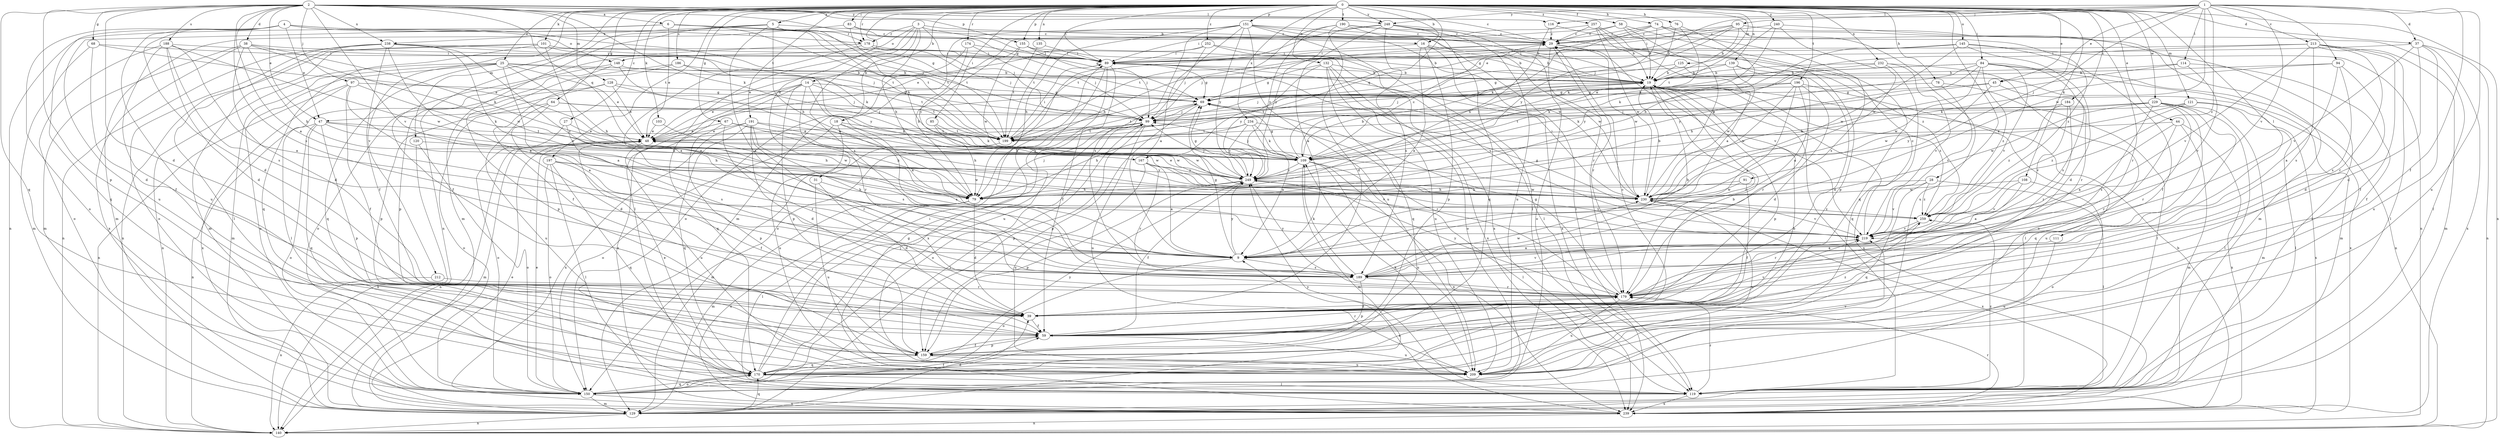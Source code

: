 strict digraph  {
0;
1;
2;
3;
4;
5;
6;
9;
14;
16;
18;
19;
25;
27;
28;
29;
31;
37;
38;
39;
44;
45;
47;
48;
58;
59;
64;
67;
68;
69;
74;
76;
78;
79;
83;
84;
85;
89;
91;
94;
95;
97;
99;
101;
103;
108;
109;
111;
114;
116;
119;
120;
121;
125;
128;
129;
132;
135;
139;
140;
145;
148;
150;
151;
155;
159;
167;
170;
174;
178;
179;
184;
186;
188;
189;
190;
191;
196;
197;
199;
209;
212;
213;
219;
229;
230;
232;
234;
238;
239;
240;
248;
249;
252;
257;
259;
0 -> 5  [label=a];
0 -> 14  [label=b];
0 -> 16  [label=b];
0 -> 25  [label=c];
0 -> 27  [label=c];
0 -> 28  [label=c];
0 -> 31  [label=d];
0 -> 37  [label=d];
0 -> 44  [label=e];
0 -> 45  [label=e];
0 -> 58  [label=f];
0 -> 64  [label=g];
0 -> 67  [label=g];
0 -> 74  [label=h];
0 -> 76  [label=h];
0 -> 78  [label=h];
0 -> 83  [label=i];
0 -> 84  [label=i];
0 -> 85  [label=i];
0 -> 89  [label=i];
0 -> 101  [label=k];
0 -> 103  [label=k];
0 -> 108  [label=k];
0 -> 111  [label=l];
0 -> 120  [label=m];
0 -> 121  [label=m];
0 -> 125  [label=m];
0 -> 132  [label=n];
0 -> 135  [label=n];
0 -> 139  [label=n];
0 -> 140  [label=n];
0 -> 145  [label=o];
0 -> 151  [label=p];
0 -> 155  [label=p];
0 -> 167  [label=q];
0 -> 174  [label=r];
0 -> 178  [label=r];
0 -> 184  [label=s];
0 -> 186  [label=s];
0 -> 190  [label=t];
0 -> 191  [label=t];
0 -> 196  [label=t];
0 -> 197  [label=t];
0 -> 212  [label=v];
0 -> 229  [label=w];
0 -> 232  [label=x];
0 -> 234  [label=x];
0 -> 240  [label=y];
0 -> 248  [label=y];
0 -> 252  [label=z];
0 -> 257  [label=z];
1 -> 37  [label=d];
1 -> 45  [label=e];
1 -> 47  [label=e];
1 -> 59  [label=f];
1 -> 91  [label=j];
1 -> 94  [label=j];
1 -> 95  [label=j];
1 -> 114  [label=l];
1 -> 116  [label=l];
1 -> 209  [label=u];
1 -> 213  [label=v];
1 -> 219  [label=v];
1 -> 230  [label=w];
1 -> 248  [label=y];
1 -> 259  [label=z];
2 -> 6  [label=a];
2 -> 9  [label=a];
2 -> 29  [label=c];
2 -> 38  [label=d];
2 -> 39  [label=d];
2 -> 47  [label=e];
2 -> 68  [label=g];
2 -> 69  [label=g];
2 -> 97  [label=j];
2 -> 109  [label=k];
2 -> 116  [label=l];
2 -> 128  [label=m];
2 -> 155  [label=p];
2 -> 159  [label=p];
2 -> 167  [label=q];
2 -> 170  [label=q];
2 -> 188  [label=s];
2 -> 189  [label=s];
2 -> 219  [label=v];
2 -> 238  [label=x];
2 -> 248  [label=y];
3 -> 16  [label=b];
3 -> 18  [label=b];
3 -> 69  [label=g];
3 -> 79  [label=h];
3 -> 99  [label=j];
3 -> 119  [label=l];
3 -> 148  [label=o];
3 -> 178  [label=r];
3 -> 189  [label=s];
4 -> 29  [label=c];
4 -> 39  [label=d];
4 -> 47  [label=e];
4 -> 148  [label=o];
4 -> 150  [label=o];
4 -> 170  [label=q];
4 -> 178  [label=r];
4 -> 199  [label=t];
4 -> 209  [label=u];
5 -> 29  [label=c];
5 -> 79  [label=h];
5 -> 109  [label=k];
5 -> 129  [label=m];
5 -> 140  [label=n];
5 -> 189  [label=s];
5 -> 199  [label=t];
5 -> 238  [label=x];
6 -> 48  [label=e];
6 -> 69  [label=g];
6 -> 99  [label=j];
6 -> 140  [label=n];
6 -> 178  [label=r];
6 -> 199  [label=t];
6 -> 209  [label=u];
9 -> 69  [label=g];
9 -> 150  [label=o];
9 -> 189  [label=s];
9 -> 249  [label=y];
14 -> 9  [label=a];
14 -> 48  [label=e];
14 -> 69  [label=g];
14 -> 159  [label=p];
14 -> 170  [label=q];
14 -> 179  [label=r];
14 -> 199  [label=t];
14 -> 239  [label=x];
16 -> 9  [label=a];
16 -> 19  [label=b];
16 -> 89  [label=i];
16 -> 159  [label=p];
16 -> 230  [label=w];
16 -> 239  [label=x];
18 -> 150  [label=o];
18 -> 189  [label=s];
18 -> 199  [label=t];
18 -> 209  [label=u];
18 -> 230  [label=w];
19 -> 69  [label=g];
19 -> 99  [label=j];
19 -> 119  [label=l];
19 -> 159  [label=p];
19 -> 179  [label=r];
19 -> 199  [label=t];
19 -> 239  [label=x];
19 -> 259  [label=z];
25 -> 9  [label=a];
25 -> 19  [label=b];
25 -> 48  [label=e];
25 -> 79  [label=h];
25 -> 129  [label=m];
25 -> 140  [label=n];
25 -> 150  [label=o];
25 -> 170  [label=q];
25 -> 199  [label=t];
27 -> 48  [label=e];
27 -> 150  [label=o];
27 -> 189  [label=s];
28 -> 79  [label=h];
28 -> 119  [label=l];
28 -> 170  [label=q];
28 -> 219  [label=v];
28 -> 259  [label=z];
29 -> 89  [label=i];
29 -> 99  [label=j];
29 -> 150  [label=o];
29 -> 179  [label=r];
29 -> 219  [label=v];
29 -> 230  [label=w];
31 -> 39  [label=d];
31 -> 79  [label=h];
31 -> 209  [label=u];
37 -> 39  [label=d];
37 -> 89  [label=i];
37 -> 140  [label=n];
37 -> 209  [label=u];
37 -> 219  [label=v];
37 -> 239  [label=x];
38 -> 39  [label=d];
38 -> 79  [label=h];
38 -> 89  [label=i];
38 -> 109  [label=k];
38 -> 129  [label=m];
38 -> 230  [label=w];
38 -> 239  [label=x];
39 -> 19  [label=b];
39 -> 59  [label=f];
39 -> 219  [label=v];
44 -> 9  [label=a];
44 -> 48  [label=e];
44 -> 129  [label=m];
44 -> 179  [label=r];
44 -> 239  [label=x];
45 -> 69  [label=g];
45 -> 109  [label=k];
45 -> 230  [label=w];
45 -> 239  [label=x];
47 -> 79  [label=h];
47 -> 140  [label=n];
47 -> 150  [label=o];
47 -> 159  [label=p];
47 -> 170  [label=q];
47 -> 199  [label=t];
47 -> 230  [label=w];
48 -> 109  [label=k];
48 -> 129  [label=m];
48 -> 140  [label=n];
48 -> 209  [label=u];
58 -> 19  [label=b];
58 -> 29  [label=c];
58 -> 89  [label=i];
58 -> 170  [label=q];
58 -> 230  [label=w];
59 -> 29  [label=c];
59 -> 159  [label=p];
59 -> 179  [label=r];
59 -> 209  [label=u];
59 -> 259  [label=z];
64 -> 39  [label=d];
64 -> 99  [label=j];
64 -> 109  [label=k];
64 -> 150  [label=o];
64 -> 209  [label=u];
67 -> 48  [label=e];
67 -> 79  [label=h];
67 -> 159  [label=p];
67 -> 179  [label=r];
67 -> 230  [label=w];
68 -> 39  [label=d];
68 -> 48  [label=e];
68 -> 89  [label=i];
68 -> 129  [label=m];
69 -> 99  [label=j];
69 -> 159  [label=p];
69 -> 199  [label=t];
74 -> 29  [label=c];
74 -> 109  [label=k];
74 -> 129  [label=m];
74 -> 189  [label=s];
74 -> 199  [label=t];
74 -> 209  [label=u];
74 -> 249  [label=y];
76 -> 19  [label=b];
76 -> 29  [label=c];
76 -> 79  [label=h];
76 -> 109  [label=k];
78 -> 69  [label=g];
78 -> 119  [label=l];
78 -> 219  [label=v];
79 -> 39  [label=d];
79 -> 99  [label=j];
79 -> 119  [label=l];
79 -> 129  [label=m];
79 -> 239  [label=x];
83 -> 19  [label=b];
83 -> 29  [label=c];
83 -> 129  [label=m];
83 -> 199  [label=t];
84 -> 19  [label=b];
84 -> 79  [label=h];
84 -> 109  [label=k];
84 -> 129  [label=m];
84 -> 140  [label=n];
84 -> 189  [label=s];
84 -> 219  [label=v];
84 -> 230  [label=w];
84 -> 249  [label=y];
84 -> 259  [label=z];
85 -> 79  [label=h];
85 -> 109  [label=k];
85 -> 199  [label=t];
89 -> 19  [label=b];
89 -> 59  [label=f];
89 -> 69  [label=g];
89 -> 150  [label=o];
89 -> 209  [label=u];
89 -> 219  [label=v];
89 -> 239  [label=x];
91 -> 59  [label=f];
91 -> 79  [label=h];
91 -> 230  [label=w];
94 -> 9  [label=a];
94 -> 19  [label=b];
94 -> 39  [label=d];
94 -> 109  [label=k];
94 -> 189  [label=s];
95 -> 19  [label=b];
95 -> 29  [label=c];
95 -> 69  [label=g];
95 -> 89  [label=i];
95 -> 99  [label=j];
95 -> 119  [label=l];
95 -> 259  [label=z];
97 -> 9  [label=a];
97 -> 59  [label=f];
97 -> 69  [label=g];
97 -> 109  [label=k];
97 -> 140  [label=n];
97 -> 239  [label=x];
99 -> 48  [label=e];
99 -> 150  [label=o];
99 -> 159  [label=p];
99 -> 199  [label=t];
99 -> 209  [label=u];
101 -> 9  [label=a];
101 -> 89  [label=i];
101 -> 109  [label=k];
101 -> 129  [label=m];
101 -> 140  [label=n];
101 -> 170  [label=q];
103 -> 48  [label=e];
103 -> 79  [label=h];
108 -> 9  [label=a];
108 -> 150  [label=o];
108 -> 219  [label=v];
108 -> 230  [label=w];
109 -> 19  [label=b];
109 -> 29  [label=c];
109 -> 69  [label=g];
109 -> 99  [label=j];
109 -> 119  [label=l];
109 -> 129  [label=m];
109 -> 209  [label=u];
109 -> 239  [label=x];
109 -> 249  [label=y];
111 -> 9  [label=a];
111 -> 209  [label=u];
114 -> 19  [label=b];
114 -> 59  [label=f];
114 -> 79  [label=h];
114 -> 219  [label=v];
116 -> 29  [label=c];
116 -> 79  [label=h];
116 -> 140  [label=n];
119 -> 179  [label=r];
119 -> 239  [label=x];
119 -> 249  [label=y];
119 -> 259  [label=z];
120 -> 109  [label=k];
120 -> 140  [label=n];
120 -> 150  [label=o];
121 -> 99  [label=j];
121 -> 119  [label=l];
121 -> 239  [label=x];
121 -> 249  [label=y];
121 -> 259  [label=z];
125 -> 19  [label=b];
125 -> 69  [label=g];
125 -> 179  [label=r];
128 -> 48  [label=e];
128 -> 69  [label=g];
128 -> 99  [label=j];
128 -> 119  [label=l];
128 -> 159  [label=p];
129 -> 39  [label=d];
129 -> 48  [label=e];
129 -> 99  [label=j];
129 -> 140  [label=n];
129 -> 170  [label=q];
132 -> 19  [label=b];
132 -> 69  [label=g];
132 -> 150  [label=o];
132 -> 170  [label=q];
132 -> 209  [label=u];
132 -> 239  [label=x];
132 -> 249  [label=y];
135 -> 89  [label=i];
135 -> 199  [label=t];
139 -> 9  [label=a];
139 -> 19  [label=b];
139 -> 39  [label=d];
139 -> 199  [label=t];
139 -> 230  [label=w];
145 -> 39  [label=d];
145 -> 59  [label=f];
145 -> 89  [label=i];
145 -> 109  [label=k];
145 -> 119  [label=l];
145 -> 230  [label=w];
148 -> 19  [label=b];
148 -> 150  [label=o];
148 -> 159  [label=p];
148 -> 230  [label=w];
150 -> 48  [label=e];
150 -> 59  [label=f];
150 -> 129  [label=m];
150 -> 170  [label=q];
150 -> 239  [label=x];
151 -> 9  [label=a];
151 -> 19  [label=b];
151 -> 29  [label=c];
151 -> 79  [label=h];
151 -> 119  [label=l];
151 -> 129  [label=m];
151 -> 189  [label=s];
151 -> 199  [label=t];
151 -> 209  [label=u];
151 -> 230  [label=w];
151 -> 249  [label=y];
155 -> 19  [label=b];
155 -> 79  [label=h];
155 -> 89  [label=i];
155 -> 99  [label=j];
155 -> 230  [label=w];
159 -> 59  [label=f];
159 -> 170  [label=q];
159 -> 209  [label=u];
167 -> 9  [label=a];
167 -> 179  [label=r];
167 -> 209  [label=u];
167 -> 219  [label=v];
167 -> 249  [label=y];
170 -> 19  [label=b];
170 -> 48  [label=e];
170 -> 69  [label=g];
170 -> 89  [label=i];
170 -> 99  [label=j];
170 -> 119  [label=l];
170 -> 150  [label=o];
170 -> 249  [label=y];
174 -> 89  [label=i];
174 -> 99  [label=j];
174 -> 150  [label=o];
174 -> 249  [label=y];
178 -> 9  [label=a];
178 -> 19  [label=b];
178 -> 59  [label=f];
178 -> 89  [label=i];
178 -> 99  [label=j];
179 -> 39  [label=d];
179 -> 69  [label=g];
179 -> 209  [label=u];
179 -> 249  [label=y];
184 -> 99  [label=j];
184 -> 179  [label=r];
184 -> 219  [label=v];
184 -> 259  [label=z];
186 -> 19  [label=b];
186 -> 59  [label=f];
186 -> 159  [label=p];
186 -> 249  [label=y];
188 -> 9  [label=a];
188 -> 39  [label=d];
188 -> 59  [label=f];
188 -> 89  [label=i];
188 -> 150  [label=o];
188 -> 189  [label=s];
188 -> 230  [label=w];
189 -> 19  [label=b];
189 -> 109  [label=k];
189 -> 159  [label=p];
189 -> 179  [label=r];
189 -> 219  [label=v];
189 -> 230  [label=w];
189 -> 249  [label=y];
190 -> 29  [label=c];
190 -> 39  [label=d];
190 -> 79  [label=h];
190 -> 119  [label=l];
190 -> 249  [label=y];
190 -> 259  [label=z];
191 -> 39  [label=d];
191 -> 48  [label=e];
191 -> 170  [label=q];
191 -> 179  [label=r];
191 -> 189  [label=s];
191 -> 230  [label=w];
191 -> 239  [label=x];
191 -> 249  [label=y];
196 -> 9  [label=a];
196 -> 39  [label=d];
196 -> 69  [label=g];
196 -> 99  [label=j];
196 -> 119  [label=l];
196 -> 179  [label=r];
196 -> 230  [label=w];
197 -> 59  [label=f];
197 -> 119  [label=l];
197 -> 150  [label=o];
197 -> 170  [label=q];
197 -> 230  [label=w];
197 -> 249  [label=y];
199 -> 89  [label=i];
199 -> 129  [label=m];
209 -> 109  [label=k];
209 -> 219  [label=v];
209 -> 230  [label=w];
212 -> 140  [label=n];
212 -> 179  [label=r];
213 -> 48  [label=e];
213 -> 59  [label=f];
213 -> 89  [label=i];
213 -> 119  [label=l];
213 -> 129  [label=m];
213 -> 179  [label=r];
213 -> 189  [label=s];
213 -> 219  [label=v];
219 -> 9  [label=a];
219 -> 29  [label=c];
229 -> 99  [label=j];
229 -> 119  [label=l];
229 -> 129  [label=m];
229 -> 170  [label=q];
229 -> 179  [label=r];
229 -> 189  [label=s];
229 -> 199  [label=t];
229 -> 209  [label=u];
229 -> 230  [label=w];
230 -> 19  [label=b];
230 -> 89  [label=i];
230 -> 219  [label=v];
230 -> 239  [label=x];
230 -> 259  [label=z];
232 -> 19  [label=b];
232 -> 150  [label=o];
232 -> 170  [label=q];
232 -> 219  [label=v];
232 -> 249  [label=y];
234 -> 9  [label=a];
234 -> 79  [label=h];
234 -> 109  [label=k];
234 -> 179  [label=r];
234 -> 199  [label=t];
234 -> 249  [label=y];
238 -> 9  [label=a];
238 -> 59  [label=f];
238 -> 89  [label=i];
238 -> 99  [label=j];
238 -> 119  [label=l];
238 -> 140  [label=n];
238 -> 150  [label=o];
238 -> 219  [label=v];
238 -> 259  [label=z];
239 -> 9  [label=a];
239 -> 19  [label=b];
239 -> 140  [label=n];
239 -> 179  [label=r];
240 -> 29  [label=c];
240 -> 109  [label=k];
240 -> 179  [label=r];
240 -> 199  [label=t];
240 -> 230  [label=w];
248 -> 9  [label=a];
248 -> 29  [label=c];
248 -> 170  [label=q];
248 -> 179  [label=r];
248 -> 189  [label=s];
248 -> 199  [label=t];
248 -> 209  [label=u];
248 -> 249  [label=y];
249 -> 48  [label=e];
249 -> 59  [label=f];
249 -> 69  [label=g];
249 -> 79  [label=h];
249 -> 99  [label=j];
249 -> 159  [label=p];
249 -> 219  [label=v];
249 -> 230  [label=w];
252 -> 48  [label=e];
252 -> 89  [label=i];
252 -> 99  [label=j];
252 -> 119  [label=l];
252 -> 239  [label=x];
257 -> 9  [label=a];
257 -> 19  [label=b];
257 -> 29  [label=c];
257 -> 48  [label=e];
257 -> 159  [label=p];
257 -> 230  [label=w];
259 -> 69  [label=g];
259 -> 179  [label=r];
259 -> 219  [label=v];
}
